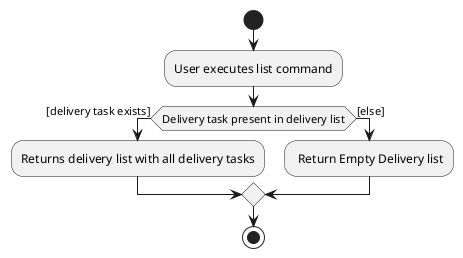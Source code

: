 @startuml
start
:User executes list command;

'Since the beta syntax does not support placing the condition outside the
'diamond we place it as the true branch instead.

if (Delivery task present in delivery list) then ([delivery task exists])
    :Returns delivery list with all delivery tasks;
else ([else])
    : Return Empty Delivery list;
endif
stop
@enduml
